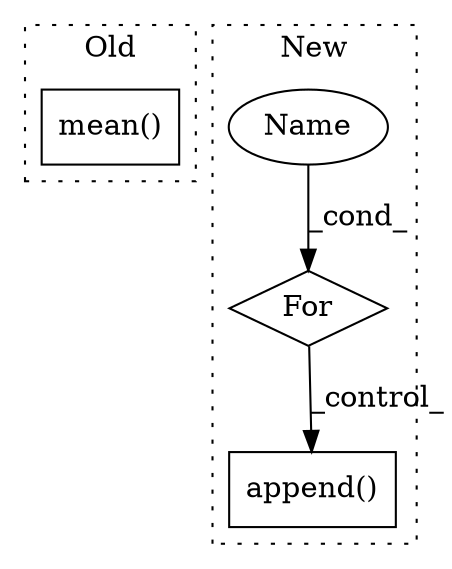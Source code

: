 digraph G {
subgraph cluster0 {
1 [label="mean()" a="75" s="7409" l="60" shape="box"];
label = "Old";
style="dotted";
}
subgraph cluster1 {
2 [label="For" a="107" s="7071,7089" l="4,14" shape="diamond"];
3 [label="Name" a="87" s="7075" l="1" shape="ellipse"];
4 [label="append()" a="75" s="7326,7341" l="12,1" shape="box"];
label = "New";
style="dotted";
}
2 -> 4 [label="_control_"];
3 -> 2 [label="_cond_"];
}